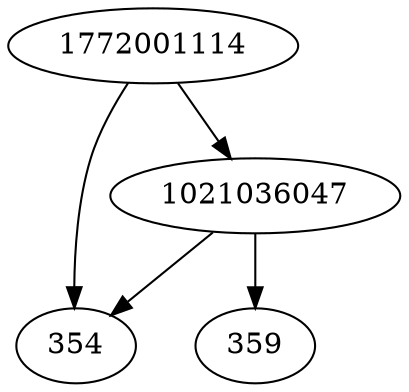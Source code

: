 strict digraph  {
1772001114;
1021036047;
354;
359;
1772001114 -> 354;
1772001114 -> 1021036047;
1021036047 -> 354;
1021036047 -> 359;
}

